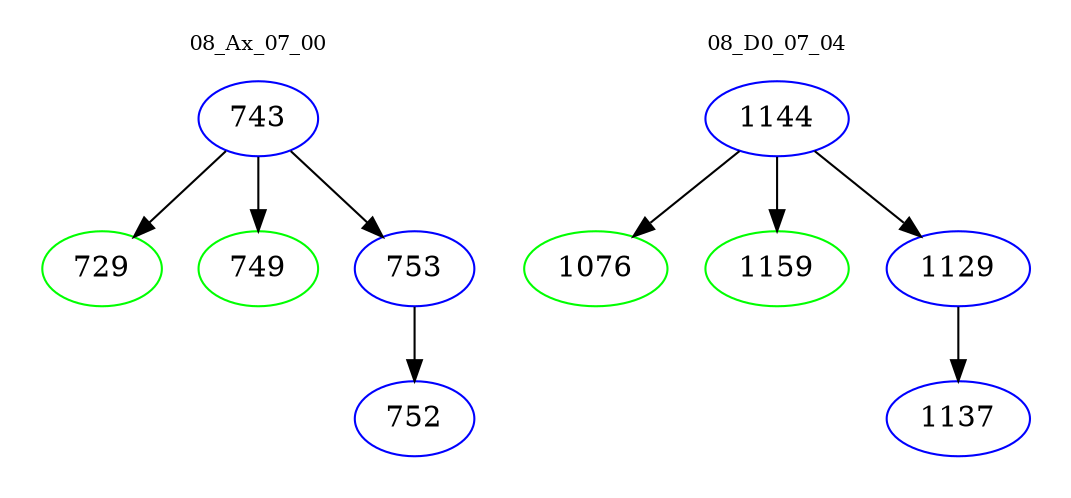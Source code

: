 digraph{
subgraph cluster_0 {
color = white
label = "08_Ax_07_00";
fontsize=10;
T0_743 [label="743", color="blue"]
T0_743 -> T0_729 [color="black"]
T0_729 [label="729", color="green"]
T0_743 -> T0_749 [color="black"]
T0_749 [label="749", color="green"]
T0_743 -> T0_753 [color="black"]
T0_753 [label="753", color="blue"]
T0_753 -> T0_752 [color="black"]
T0_752 [label="752", color="blue"]
}
subgraph cluster_1 {
color = white
label = "08_D0_07_04";
fontsize=10;
T1_1144 [label="1144", color="blue"]
T1_1144 -> T1_1076 [color="black"]
T1_1076 [label="1076", color="green"]
T1_1144 -> T1_1159 [color="black"]
T1_1159 [label="1159", color="green"]
T1_1144 -> T1_1129 [color="black"]
T1_1129 [label="1129", color="blue"]
T1_1129 -> T1_1137 [color="black"]
T1_1137 [label="1137", color="blue"]
}
}
